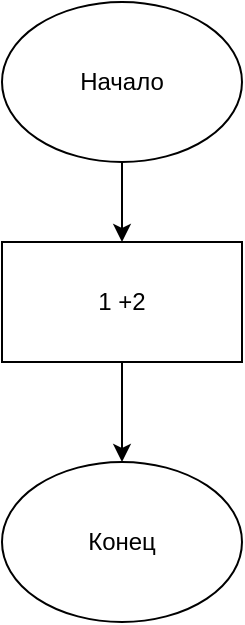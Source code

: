 <mxfile version="16.5.1" type="device"><diagram id="imLk4MV5AmtXRJTamvWd" name="Страница 1"><mxGraphModel dx="1038" dy="649" grid="1" gridSize="10" guides="1" tooltips="1" connect="1" arrows="1" fold="1" page="1" pageScale="1" pageWidth="827" pageHeight="1169" math="0" shadow="0"><root><mxCell id="0"/><mxCell id="1" parent="0"/><mxCell id="lbKjWqcL5z7CGpT3C7NL-4" style="edgeStyle=orthogonalEdgeStyle;rounded=0;orthogonalLoop=1;jettySize=auto;html=1;exitX=0.5;exitY=1;exitDx=0;exitDy=0;entryX=0.5;entryY=0;entryDx=0;entryDy=0;" edge="1" parent="1" source="lbKjWqcL5z7CGpT3C7NL-1" target="lbKjWqcL5z7CGpT3C7NL-2"><mxGeometry relative="1" as="geometry"/></mxCell><mxCell id="lbKjWqcL5z7CGpT3C7NL-1" value="Начало" style="ellipse;whiteSpace=wrap;html=1;" vertex="1" parent="1"><mxGeometry x="354" y="40" width="120" height="80" as="geometry"/></mxCell><mxCell id="lbKjWqcL5z7CGpT3C7NL-5" style="edgeStyle=orthogonalEdgeStyle;rounded=0;orthogonalLoop=1;jettySize=auto;html=1;exitX=0.5;exitY=1;exitDx=0;exitDy=0;entryX=0.5;entryY=0;entryDx=0;entryDy=0;" edge="1" parent="1" source="lbKjWqcL5z7CGpT3C7NL-2" target="lbKjWqcL5z7CGpT3C7NL-3"><mxGeometry relative="1" as="geometry"/></mxCell><mxCell id="lbKjWqcL5z7CGpT3C7NL-2" value="1 +2" style="rounded=0;whiteSpace=wrap;html=1;" vertex="1" parent="1"><mxGeometry x="354" y="160" width="120" height="60" as="geometry"/></mxCell><mxCell id="lbKjWqcL5z7CGpT3C7NL-3" value="Конец" style="ellipse;whiteSpace=wrap;html=1;" vertex="1" parent="1"><mxGeometry x="354" y="270" width="120" height="80" as="geometry"/></mxCell></root></mxGraphModel></diagram></mxfile>